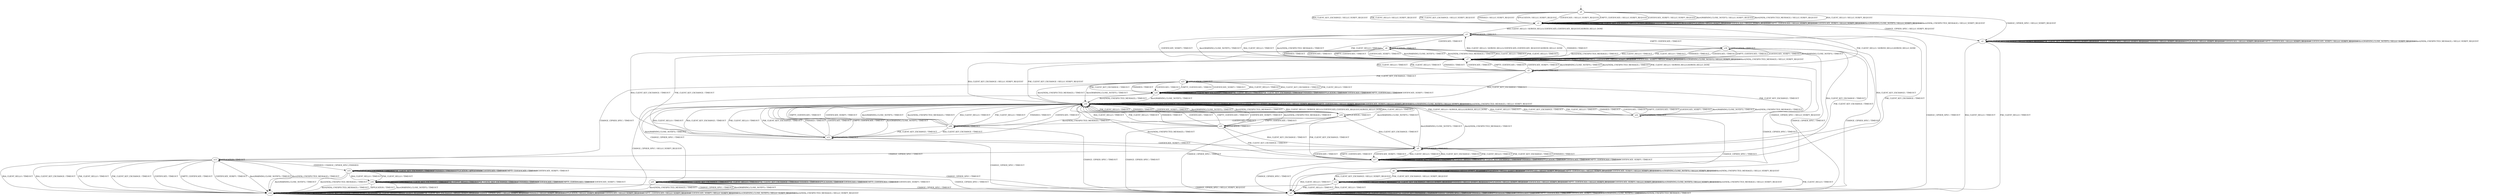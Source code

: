 digraph h10 {
s0 [label="s0"];
s1 [label="s1"];
s2 [label="s2"];
s3 [label="s3"];
s4 [label="s4"];
s5 [label="s5"];
s6 [label="s6"];
s7 [label="s7"];
s9 [label="s9"];
s10 [label="s10"];
s17 [label="s17"];
s18 [label="s18"];
s23 [label="s23"];
s8 [label="s8"];
s11 [label="s11"];
s13 [label="s13"];
s14 [label="s14"];
s19 [label="s19"];
s22 [label="s22"];
s24 [label="s24"];
s12 [label="s12"];
s15 [label="s15"];
s20 [label="s20"];
s21 [label="s21"];
s25 [label="s25"];
s16 [label="s16"];
s0 -> s1 [label="RSA_CLIENT_HELLO / HELLO_VERIFY_REQUEST"];
s0 -> s1 [label="RSA_CLIENT_KEY_EXCHANGE / HELLO_VERIFY_REQUEST"];
s0 -> s1 [label="PSK_CLIENT_HELLO / HELLO_VERIFY_REQUEST"];
s0 -> s1 [label="PSK_CLIENT_KEY_EXCHANGE / HELLO_VERIFY_REQUEST"];
s0 -> s2 [label="CHANGE_CIPHER_SPEC / HELLO_VERIFY_REQUEST"];
s0 -> s1 [label="FINISHED / HELLO_VERIFY_REQUEST"];
s0 -> s1 [label="APPLICATION / HELLO_VERIFY_REQUEST"];
s0 -> s1 [label="CERTIFICATE / HELLO_VERIFY_REQUEST"];
s0 -> s1 [label="EMPTY_CERTIFICATE / HELLO_VERIFY_REQUEST"];
s0 -> s1 [label="CERTIFICATE_VERIFY / HELLO_VERIFY_REQUEST"];
s0 -> s1 [label="Alert(WARNING,CLOSE_NOTIFY) / HELLO_VERIFY_REQUEST"];
s0 -> s1 [label="Alert(FATAL,UNEXPECTED_MESSAGE) / HELLO_VERIFY_REQUEST"];
s1 -> s3 [label="RSA_CLIENT_HELLO / SERVER_HELLO,CERTIFICATE,CERTIFICATE_REQUEST,SERVER_HELLO_DONE"];
s1 -> s1 [label="RSA_CLIENT_KEY_EXCHANGE / HELLO_VERIFY_REQUEST"];
s1 -> s5 [label="PSK_CLIENT_HELLO / SERVER_HELLO,SERVER_HELLO_DONE"];
s1 -> s1 [label="PSK_CLIENT_KEY_EXCHANGE / HELLO_VERIFY_REQUEST"];
s1 -> s2 [label="CHANGE_CIPHER_SPEC / HELLO_VERIFY_REQUEST"];
s1 -> s1 [label="FINISHED / HELLO_VERIFY_REQUEST"];
s1 -> s1 [label="APPLICATION / HELLO_VERIFY_REQUEST"];
s1 -> s1 [label="CERTIFICATE / HELLO_VERIFY_REQUEST"];
s1 -> s1 [label="EMPTY_CERTIFICATE / HELLO_VERIFY_REQUEST"];
s1 -> s1 [label="CERTIFICATE_VERIFY / HELLO_VERIFY_REQUEST"];
s1 -> s1 [label="Alert(WARNING,CLOSE_NOTIFY) / HELLO_VERIFY_REQUEST"];
s1 -> s1 [label="Alert(FATAL,UNEXPECTED_MESSAGE) / HELLO_VERIFY_REQUEST"];
s2 -> s4 [label="RSA_CLIENT_HELLO / TIMEOUT"];
s2 -> s2 [label="RSA_CLIENT_KEY_EXCHANGE / HELLO_VERIFY_REQUEST"];
s2 -> s4 [label="PSK_CLIENT_HELLO / TIMEOUT"];
s2 -> s2 [label="PSK_CLIENT_KEY_EXCHANGE / HELLO_VERIFY_REQUEST"];
s2 -> s2 [label="CHANGE_CIPHER_SPEC / HELLO_VERIFY_REQUEST"];
s2 -> s2 [label="FINISHED / HELLO_VERIFY_REQUEST"];
s2 -> s2 [label="APPLICATION / HELLO_VERIFY_REQUEST"];
s2 -> s2 [label="CERTIFICATE / HELLO_VERIFY_REQUEST"];
s2 -> s2 [label="EMPTY_CERTIFICATE / HELLO_VERIFY_REQUEST"];
s2 -> s2 [label="CERTIFICATE_VERIFY / HELLO_VERIFY_REQUEST"];
s2 -> s2 [label="Alert(WARNING,CLOSE_NOTIFY) / HELLO_VERIFY_REQUEST"];
s2 -> s2 [label="Alert(FATAL,UNEXPECTED_MESSAGE) / HELLO_VERIFY_REQUEST"];
s3 -> s7 [label="RSA_CLIENT_HELLO / TIMEOUT"];
s3 -> s9 [label="RSA_CLIENT_KEY_EXCHANGE / TIMEOUT"];
s3 -> s7 [label="PSK_CLIENT_HELLO / TIMEOUT"];
s3 -> s17 [label="PSK_CLIENT_KEY_EXCHANGE / TIMEOUT"];
s3 -> s4 [label="CHANGE_CIPHER_SPEC / TIMEOUT"];
s3 -> s7 [label="FINISHED / TIMEOUT"];
s3 -> s3 [label="APPLICATION / TIMEOUT"];
s3 -> s6 [label="CERTIFICATE / TIMEOUT"];
s3 -> s18 [label="EMPTY_CERTIFICATE / TIMEOUT"];
s3 -> s7 [label="CERTIFICATE_VERIFY / TIMEOUT"];
s3 -> s7 [label="Alert(WARNING,CLOSE_NOTIFY) / TIMEOUT"];
s3 -> s7 [label="Alert(FATAL,UNEXPECTED_MESSAGE) / TIMEOUT"];
s4 -> s4 [label="RSA_CLIENT_HELLO / TIMEOUT"];
s4 -> s4 [label="RSA_CLIENT_KEY_EXCHANGE / TIMEOUT"];
s4 -> s4 [label="PSK_CLIENT_HELLO / TIMEOUT"];
s4 -> s4 [label="PSK_CLIENT_KEY_EXCHANGE / TIMEOUT"];
s4 -> s4 [label="CHANGE_CIPHER_SPEC / TIMEOUT"];
s4 -> s4 [label="FINISHED / TIMEOUT"];
s4 -> s4 [label="APPLICATION / TIMEOUT"];
s4 -> s4 [label="CERTIFICATE / TIMEOUT"];
s4 -> s4 [label="EMPTY_CERTIFICATE / TIMEOUT"];
s4 -> s4 [label="CERTIFICATE_VERIFY / TIMEOUT"];
s4 -> s4 [label="Alert(WARNING,CLOSE_NOTIFY) / TIMEOUT"];
s4 -> s4 [label="Alert(FATAL,UNEXPECTED_MESSAGE) / TIMEOUT"];
s5 -> s7 [label="RSA_CLIENT_HELLO / TIMEOUT"];
s5 -> s10 [label="RSA_CLIENT_KEY_EXCHANGE / TIMEOUT"];
s5 -> s7 [label="PSK_CLIENT_HELLO / TIMEOUT"];
s5 -> s23 [label="PSK_CLIENT_KEY_EXCHANGE / TIMEOUT"];
s5 -> s4 [label="CHANGE_CIPHER_SPEC / TIMEOUT"];
s5 -> s7 [label="FINISHED / TIMEOUT"];
s5 -> s5 [label="APPLICATION / TIMEOUT"];
s5 -> s7 [label="CERTIFICATE / TIMEOUT"];
s5 -> s7 [label="EMPTY_CERTIFICATE / TIMEOUT"];
s5 -> s7 [label="CERTIFICATE_VERIFY / TIMEOUT"];
s5 -> s7 [label="Alert(WARNING,CLOSE_NOTIFY) / TIMEOUT"];
s5 -> s7 [label="Alert(FATAL,UNEXPECTED_MESSAGE) / TIMEOUT"];
s6 -> s7 [label="RSA_CLIENT_HELLO / TIMEOUT"];
s6 -> s11 [label="RSA_CLIENT_KEY_EXCHANGE / TIMEOUT"];
s6 -> s7 [label="PSK_CLIENT_HELLO / TIMEOUT"];
s6 -> s11 [label="PSK_CLIENT_KEY_EXCHANGE / TIMEOUT"];
s6 -> s4 [label="CHANGE_CIPHER_SPEC / TIMEOUT"];
s6 -> s7 [label="FINISHED / TIMEOUT"];
s6 -> s6 [label="APPLICATION / TIMEOUT"];
s6 -> s7 [label="CERTIFICATE / TIMEOUT"];
s6 -> s7 [label="EMPTY_CERTIFICATE / TIMEOUT"];
s6 -> s7 [label="CERTIFICATE_VERIFY / TIMEOUT"];
s6 -> s7 [label="Alert(WARNING,CLOSE_NOTIFY) / TIMEOUT"];
s6 -> s7 [label="Alert(FATAL,UNEXPECTED_MESSAGE) / TIMEOUT"];
s7 -> s3 [label="RSA_CLIENT_HELLO / SERVER_HELLO,CERTIFICATE,CERTIFICATE_REQUEST,SERVER_HELLO_DONE"];
s7 -> s10 [label="RSA_CLIENT_KEY_EXCHANGE / HELLO_VERIFY_REQUEST"];
s7 -> s5 [label="PSK_CLIENT_HELLO / SERVER_HELLO,SERVER_HELLO_DONE"];
s7 -> s10 [label="PSK_CLIENT_KEY_EXCHANGE / HELLO_VERIFY_REQUEST"];
s7 -> s8 [label="CHANGE_CIPHER_SPEC / HELLO_VERIFY_REQUEST"];
s7 -> s7 [label="FINISHED / HELLO_VERIFY_REQUEST"];
s7 -> s7 [label="APPLICATION / HELLO_VERIFY_REQUEST"];
s7 -> s7 [label="CERTIFICATE / HELLO_VERIFY_REQUEST"];
s7 -> s7 [label="EMPTY_CERTIFICATE / HELLO_VERIFY_REQUEST"];
s7 -> s7 [label="CERTIFICATE_VERIFY / HELLO_VERIFY_REQUEST"];
s7 -> s7 [label="Alert(WARNING,CLOSE_NOTIFY) / HELLO_VERIFY_REQUEST"];
s7 -> s7 [label="Alert(FATAL,UNEXPECTED_MESSAGE) / HELLO_VERIFY_REQUEST"];
s9 -> s17 [label="RSA_CLIENT_HELLO / TIMEOUT"];
s9 -> s17 [label="RSA_CLIENT_KEY_EXCHANGE / TIMEOUT"];
s9 -> s17 [label="PSK_CLIENT_HELLO / TIMEOUT"];
s9 -> s17 [label="PSK_CLIENT_KEY_EXCHANGE / TIMEOUT"];
s9 -> s13 [label="CHANGE_CIPHER_SPEC / TIMEOUT"];
s9 -> s17 [label="FINISHED / TIMEOUT"];
s9 -> s9 [label="APPLICATION / TIMEOUT"];
s9 -> s17 [label="CERTIFICATE / TIMEOUT"];
s9 -> s17 [label="EMPTY_CERTIFICATE / TIMEOUT"];
s9 -> s17 [label="CERTIFICATE_VERIFY / TIMEOUT"];
s9 -> s10 [label="Alert(WARNING,CLOSE_NOTIFY) / TIMEOUT"];
s9 -> s10 [label="Alert(FATAL,UNEXPECTED_MESSAGE) / TIMEOUT"];
s10 -> s19 [label="RSA_CLIENT_HELLO / SERVER_HELLO,CERTIFICATE,CERTIFICATE_REQUEST,SERVER_HELLO_DONE"];
s10 -> s10 [label="RSA_CLIENT_KEY_EXCHANGE / HELLO_VERIFY_REQUEST"];
s10 -> s22 [label="PSK_CLIENT_HELLO / SERVER_HELLO,SERVER_HELLO_DONE"];
s10 -> s10 [label="PSK_CLIENT_KEY_EXCHANGE / HELLO_VERIFY_REQUEST"];
s10 -> s14 [label="CHANGE_CIPHER_SPEC / HELLO_VERIFY_REQUEST"];
s10 -> s10 [label="FINISHED / HELLO_VERIFY_REQUEST"];
s10 -> s10 [label="APPLICATION / HELLO_VERIFY_REQUEST"];
s10 -> s10 [label="CERTIFICATE / HELLO_VERIFY_REQUEST"];
s10 -> s10 [label="EMPTY_CERTIFICATE / HELLO_VERIFY_REQUEST"];
s10 -> s10 [label="CERTIFICATE_VERIFY / HELLO_VERIFY_REQUEST"];
s10 -> s10 [label="Alert(WARNING,CLOSE_NOTIFY) / HELLO_VERIFY_REQUEST"];
s10 -> s10 [label="Alert(FATAL,UNEXPECTED_MESSAGE) / HELLO_VERIFY_REQUEST"];
s17 -> s17 [label="RSA_CLIENT_HELLO / TIMEOUT"];
s17 -> s17 [label="RSA_CLIENT_KEY_EXCHANGE / TIMEOUT"];
s17 -> s17 [label="PSK_CLIENT_HELLO / TIMEOUT"];
s17 -> s17 [label="PSK_CLIENT_KEY_EXCHANGE / TIMEOUT"];
s17 -> s4 [label="CHANGE_CIPHER_SPEC / TIMEOUT"];
s17 -> s17 [label="FINISHED / TIMEOUT"];
s17 -> s17 [label="APPLICATION / TIMEOUT"];
s17 -> s17 [label="CERTIFICATE / TIMEOUT"];
s17 -> s17 [label="EMPTY_CERTIFICATE / TIMEOUT"];
s17 -> s17 [label="CERTIFICATE_VERIFY / TIMEOUT"];
s17 -> s10 [label="Alert(WARNING,CLOSE_NOTIFY) / TIMEOUT"];
s17 -> s10 [label="Alert(FATAL,UNEXPECTED_MESSAGE) / TIMEOUT"];
s18 -> s7 [label="RSA_CLIENT_HELLO / TIMEOUT"];
s18 -> s9 [label="RSA_CLIENT_KEY_EXCHANGE / TIMEOUT"];
s18 -> s7 [label="PSK_CLIENT_HELLO / TIMEOUT"];
s18 -> s17 [label="PSK_CLIENT_KEY_EXCHANGE / TIMEOUT"];
s18 -> s4 [label="CHANGE_CIPHER_SPEC / TIMEOUT"];
s18 -> s7 [label="FINISHED / TIMEOUT"];
s18 -> s18 [label="APPLICATION / TIMEOUT"];
s18 -> s7 [label="CERTIFICATE / TIMEOUT"];
s18 -> s7 [label="EMPTY_CERTIFICATE / TIMEOUT"];
s18 -> s7 [label="CERTIFICATE_VERIFY / TIMEOUT"];
s18 -> s7 [label="Alert(WARNING,CLOSE_NOTIFY) / TIMEOUT"];
s18 -> s7 [label="Alert(FATAL,UNEXPECTED_MESSAGE) / TIMEOUT"];
s23 -> s24 [label="RSA_CLIENT_HELLO / TIMEOUT"];
s23 -> s24 [label="RSA_CLIENT_KEY_EXCHANGE / TIMEOUT"];
s23 -> s24 [label="PSK_CLIENT_HELLO / TIMEOUT"];
s23 -> s24 [label="PSK_CLIENT_KEY_EXCHANGE / TIMEOUT"];
s23 -> s13 [label="CHANGE_CIPHER_SPEC / TIMEOUT"];
s23 -> s24 [label="FINISHED / TIMEOUT"];
s23 -> s23 [label="APPLICATION / TIMEOUT"];
s23 -> s24 [label="CERTIFICATE / TIMEOUT"];
s23 -> s24 [label="EMPTY_CERTIFICATE / TIMEOUT"];
s23 -> s24 [label="CERTIFICATE_VERIFY / TIMEOUT"];
s23 -> s10 [label="Alert(WARNING,CLOSE_NOTIFY) / TIMEOUT"];
s23 -> s10 [label="Alert(FATAL,UNEXPECTED_MESSAGE) / TIMEOUT"];
s8 -> s4 [label="RSA_CLIENT_HELLO / TIMEOUT"];
s8 -> s12 [label="RSA_CLIENT_KEY_EXCHANGE / HELLO_VERIFY_REQUEST"];
s8 -> s4 [label="PSK_CLIENT_HELLO / TIMEOUT"];
s8 -> s12 [label="PSK_CLIENT_KEY_EXCHANGE / HELLO_VERIFY_REQUEST"];
s8 -> s8 [label="CHANGE_CIPHER_SPEC / HELLO_VERIFY_REQUEST"];
s8 -> s8 [label="FINISHED / HELLO_VERIFY_REQUEST"];
s8 -> s8 [label="APPLICATION / HELLO_VERIFY_REQUEST"];
s8 -> s8 [label="CERTIFICATE / HELLO_VERIFY_REQUEST"];
s8 -> s8 [label="EMPTY_CERTIFICATE / HELLO_VERIFY_REQUEST"];
s8 -> s8 [label="CERTIFICATE_VERIFY / HELLO_VERIFY_REQUEST"];
s8 -> s8 [label="Alert(WARNING,CLOSE_NOTIFY) / HELLO_VERIFY_REQUEST"];
s8 -> s8 [label="Alert(FATAL,UNEXPECTED_MESSAGE) / HELLO_VERIFY_REQUEST"];
s11 -> s10 [label="RSA_CLIENT_HELLO / TIMEOUT"];
s11 -> s10 [label="RSA_CLIENT_KEY_EXCHANGE / TIMEOUT"];
s11 -> s10 [label="PSK_CLIENT_HELLO / TIMEOUT"];
s11 -> s10 [label="PSK_CLIENT_KEY_EXCHANGE / TIMEOUT"];
s11 -> s4 [label="CHANGE_CIPHER_SPEC / TIMEOUT"];
s11 -> s10 [label="FINISHED / TIMEOUT"];
s11 -> s11 [label="APPLICATION / TIMEOUT"];
s11 -> s10 [label="CERTIFICATE / TIMEOUT"];
s11 -> s10 [label="EMPTY_CERTIFICATE / TIMEOUT"];
s11 -> s9 [label="CERTIFICATE_VERIFY / TIMEOUT"];
s11 -> s10 [label="Alert(WARNING,CLOSE_NOTIFY) / TIMEOUT"];
s11 -> s10 [label="Alert(FATAL,UNEXPECTED_MESSAGE) / TIMEOUT"];
s13 -> s14 [label="RSA_CLIENT_HELLO / TIMEOUT"];
s13 -> s14 [label="RSA_CLIENT_KEY_EXCHANGE / TIMEOUT"];
s13 -> s14 [label="PSK_CLIENT_HELLO / TIMEOUT"];
s13 -> s14 [label="PSK_CLIENT_KEY_EXCHANGE / TIMEOUT"];
s13 -> s4 [label="CHANGE_CIPHER_SPEC / TIMEOUT"];
s13 -> s15 [label="FINISHED / CHANGE_CIPHER_SPEC,FINISHED"];
s13 -> s13 [label="APPLICATION / TIMEOUT"];
s13 -> s14 [label="CERTIFICATE / TIMEOUT"];
s13 -> s14 [label="EMPTY_CERTIFICATE / TIMEOUT"];
s13 -> s14 [label="CERTIFICATE_VERIFY / TIMEOUT"];
s13 -> s14 [label="Alert(WARNING,CLOSE_NOTIFY) / TIMEOUT"];
s13 -> s14 [label="Alert(FATAL,UNEXPECTED_MESSAGE) / TIMEOUT"];
s14 -> s14 [label="RSA_CLIENT_HELLO / HELLO_VERIFY_REQUEST"];
s14 -> s14 [label="RSA_CLIENT_KEY_EXCHANGE / HELLO_VERIFY_REQUEST"];
s14 -> s14 [label="PSK_CLIENT_HELLO / HELLO_VERIFY_REQUEST"];
s14 -> s14 [label="PSK_CLIENT_KEY_EXCHANGE / HELLO_VERIFY_REQUEST"];
s14 -> s14 [label="CHANGE_CIPHER_SPEC / HELLO_VERIFY_REQUEST"];
s14 -> s14 [label="FINISHED / HELLO_VERIFY_REQUEST"];
s14 -> s14 [label="APPLICATION / HELLO_VERIFY_REQUEST"];
s14 -> s14 [label="CERTIFICATE / HELLO_VERIFY_REQUEST"];
s14 -> s14 [label="EMPTY_CERTIFICATE / HELLO_VERIFY_REQUEST"];
s14 -> s14 [label="CERTIFICATE_VERIFY / HELLO_VERIFY_REQUEST"];
s14 -> s14 [label="Alert(WARNING,CLOSE_NOTIFY) / HELLO_VERIFY_REQUEST"];
s14 -> s14 [label="Alert(FATAL,UNEXPECTED_MESSAGE) / HELLO_VERIFY_REQUEST"];
s19 -> s10 [label="RSA_CLIENT_HELLO / TIMEOUT"];
s19 -> s9 [label="RSA_CLIENT_KEY_EXCHANGE / TIMEOUT"];
s19 -> s10 [label="PSK_CLIENT_HELLO / TIMEOUT"];
s19 -> s17 [label="PSK_CLIENT_KEY_EXCHANGE / TIMEOUT"];
s19 -> s4 [label="CHANGE_CIPHER_SPEC / TIMEOUT"];
s19 -> s10 [label="FINISHED / TIMEOUT"];
s19 -> s19 [label="APPLICATION / TIMEOUT"];
s19 -> s20 [label="CERTIFICATE / TIMEOUT"];
s19 -> s21 [label="EMPTY_CERTIFICATE / TIMEOUT"];
s19 -> s10 [label="CERTIFICATE_VERIFY / TIMEOUT"];
s19 -> s10 [label="Alert(WARNING,CLOSE_NOTIFY) / TIMEOUT"];
s19 -> s10 [label="Alert(FATAL,UNEXPECTED_MESSAGE) / TIMEOUT"];
s22 -> s10 [label="RSA_CLIENT_HELLO / TIMEOUT"];
s22 -> s10 [label="RSA_CLIENT_KEY_EXCHANGE / TIMEOUT"];
s22 -> s10 [label="PSK_CLIENT_HELLO / TIMEOUT"];
s22 -> s23 [label="PSK_CLIENT_KEY_EXCHANGE / TIMEOUT"];
s22 -> s4 [label="CHANGE_CIPHER_SPEC / TIMEOUT"];
s22 -> s10 [label="FINISHED / TIMEOUT"];
s22 -> s22 [label="APPLICATION / TIMEOUT"];
s22 -> s10 [label="CERTIFICATE / TIMEOUT"];
s22 -> s10 [label="EMPTY_CERTIFICATE / TIMEOUT"];
s22 -> s10 [label="CERTIFICATE_VERIFY / TIMEOUT"];
s22 -> s10 [label="Alert(WARNING,CLOSE_NOTIFY) / TIMEOUT"];
s22 -> s10 [label="Alert(FATAL,UNEXPECTED_MESSAGE) / TIMEOUT"];
s24 -> s24 [label="RSA_CLIENT_HELLO / TIMEOUT"];
s24 -> s24 [label="RSA_CLIENT_KEY_EXCHANGE / TIMEOUT"];
s24 -> s24 [label="PSK_CLIENT_HELLO / TIMEOUT"];
s24 -> s24 [label="PSK_CLIENT_KEY_EXCHANGE / TIMEOUT"];
s24 -> s25 [label="CHANGE_CIPHER_SPEC / TIMEOUT"];
s24 -> s24 [label="FINISHED / TIMEOUT"];
s24 -> s24 [label="APPLICATION / TIMEOUT"];
s24 -> s24 [label="CERTIFICATE / TIMEOUT"];
s24 -> s24 [label="EMPTY_CERTIFICATE / TIMEOUT"];
s24 -> s24 [label="CERTIFICATE_VERIFY / TIMEOUT"];
s24 -> s10 [label="Alert(WARNING,CLOSE_NOTIFY) / TIMEOUT"];
s24 -> s10 [label="Alert(FATAL,UNEXPECTED_MESSAGE) / TIMEOUT"];
s12 -> s4 [label="RSA_CLIENT_HELLO / TIMEOUT"];
s12 -> s12 [label="RSA_CLIENT_KEY_EXCHANGE / HELLO_VERIFY_REQUEST"];
s12 -> s4 [label="PSK_CLIENT_HELLO / TIMEOUT"];
s12 -> s12 [label="PSK_CLIENT_KEY_EXCHANGE / HELLO_VERIFY_REQUEST"];
s12 -> s14 [label="CHANGE_CIPHER_SPEC / HELLO_VERIFY_REQUEST"];
s12 -> s12 [label="FINISHED / HELLO_VERIFY_REQUEST"];
s12 -> s12 [label="APPLICATION / HELLO_VERIFY_REQUEST"];
s12 -> s12 [label="CERTIFICATE / HELLO_VERIFY_REQUEST"];
s12 -> s12 [label="EMPTY_CERTIFICATE / HELLO_VERIFY_REQUEST"];
s12 -> s12 [label="CERTIFICATE_VERIFY / HELLO_VERIFY_REQUEST"];
s12 -> s12 [label="Alert(WARNING,CLOSE_NOTIFY) / HELLO_VERIFY_REQUEST"];
s12 -> s12 [label="Alert(FATAL,UNEXPECTED_MESSAGE) / HELLO_VERIFY_REQUEST"];
s15 -> s16 [label="RSA_CLIENT_HELLO / TIMEOUT"];
s15 -> s15 [label="RSA_CLIENT_KEY_EXCHANGE / TIMEOUT"];
s15 -> s16 [label="PSK_CLIENT_HELLO / TIMEOUT"];
s15 -> s15 [label="PSK_CLIENT_KEY_EXCHANGE / TIMEOUT"];
s15 -> s4 [label="CHANGE_CIPHER_SPEC / TIMEOUT"];
s15 -> s15 [label="FINISHED / TIMEOUT"];
s15 -> s15 [label="APPLICATION / APPLICATION"];
s15 -> s15 [label="CERTIFICATE / TIMEOUT"];
s15 -> s15 [label="EMPTY_CERTIFICATE / TIMEOUT"];
s15 -> s15 [label="CERTIFICATE_VERIFY / TIMEOUT"];
s15 -> s14 [label="Alert(WARNING,CLOSE_NOTIFY) / TIMEOUT"];
s15 -> s14 [label="Alert(FATAL,UNEXPECTED_MESSAGE) / TIMEOUT"];
s20 -> s10 [label="RSA_CLIENT_HELLO / TIMEOUT"];
s20 -> s11 [label="RSA_CLIENT_KEY_EXCHANGE / TIMEOUT"];
s20 -> s10 [label="PSK_CLIENT_HELLO / TIMEOUT"];
s20 -> s11 [label="PSK_CLIENT_KEY_EXCHANGE / TIMEOUT"];
s20 -> s4 [label="CHANGE_CIPHER_SPEC / TIMEOUT"];
s20 -> s10 [label="FINISHED / TIMEOUT"];
s20 -> s20 [label="APPLICATION / TIMEOUT"];
s20 -> s10 [label="CERTIFICATE / TIMEOUT"];
s20 -> s10 [label="EMPTY_CERTIFICATE / TIMEOUT"];
s20 -> s10 [label="CERTIFICATE_VERIFY / TIMEOUT"];
s20 -> s10 [label="Alert(WARNING,CLOSE_NOTIFY) / TIMEOUT"];
s20 -> s10 [label="Alert(FATAL,UNEXPECTED_MESSAGE) / TIMEOUT"];
s21 -> s10 [label="RSA_CLIENT_HELLO / TIMEOUT"];
s21 -> s9 [label="RSA_CLIENT_KEY_EXCHANGE / TIMEOUT"];
s21 -> s10 [label="PSK_CLIENT_HELLO / TIMEOUT"];
s21 -> s17 [label="PSK_CLIENT_KEY_EXCHANGE / TIMEOUT"];
s21 -> s4 [label="CHANGE_CIPHER_SPEC / TIMEOUT"];
s21 -> s10 [label="FINISHED / TIMEOUT"];
s21 -> s21 [label="APPLICATION / TIMEOUT"];
s21 -> s10 [label="CERTIFICATE / TIMEOUT"];
s21 -> s10 [label="EMPTY_CERTIFICATE / TIMEOUT"];
s21 -> s10 [label="CERTIFICATE_VERIFY / TIMEOUT"];
s21 -> s10 [label="Alert(WARNING,CLOSE_NOTIFY) / TIMEOUT"];
s21 -> s10 [label="Alert(FATAL,UNEXPECTED_MESSAGE) / TIMEOUT"];
s25 -> s25 [label="RSA_CLIENT_HELLO / TIMEOUT"];
s25 -> s25 [label="RSA_CLIENT_KEY_EXCHANGE / TIMEOUT"];
s25 -> s25 [label="PSK_CLIENT_HELLO / TIMEOUT"];
s25 -> s25 [label="PSK_CLIENT_KEY_EXCHANGE / TIMEOUT"];
s25 -> s4 [label="CHANGE_CIPHER_SPEC / TIMEOUT"];
s25 -> s25 [label="FINISHED / TIMEOUT"];
s25 -> s25 [label="APPLICATION / TIMEOUT"];
s25 -> s25 [label="CERTIFICATE / TIMEOUT"];
s25 -> s25 [label="EMPTY_CERTIFICATE / TIMEOUT"];
s25 -> s25 [label="CERTIFICATE_VERIFY / TIMEOUT"];
s25 -> s14 [label="Alert(WARNING,CLOSE_NOTIFY) / TIMEOUT"];
s25 -> s14 [label="Alert(FATAL,UNEXPECTED_MESSAGE) / TIMEOUT"];
s16 -> s16 [label="RSA_CLIENT_HELLO / TIMEOUT"];
s16 -> s16 [label="RSA_CLIENT_KEY_EXCHANGE / TIMEOUT"];
s16 -> s16 [label="PSK_CLIENT_HELLO / TIMEOUT"];
s16 -> s16 [label="PSK_CLIENT_KEY_EXCHANGE / TIMEOUT"];
s16 -> s4 [label="CHANGE_CIPHER_SPEC / TIMEOUT"];
s16 -> s16 [label="FINISHED / TIMEOUT"];
s16 -> s14 [label="APPLICATION / TIMEOUT"];
s16 -> s16 [label="CERTIFICATE / TIMEOUT"];
s16 -> s16 [label="EMPTY_CERTIFICATE / TIMEOUT"];
s16 -> s16 [label="CERTIFICATE_VERIFY / TIMEOUT"];
s16 -> s14 [label="Alert(WARNING,CLOSE_NOTIFY) / TIMEOUT"];
s16 -> s14 [label="Alert(FATAL,UNEXPECTED_MESSAGE) / TIMEOUT"];
__start0 [shape=none, label=""];
__start0 -> s0 [label=""];
}
